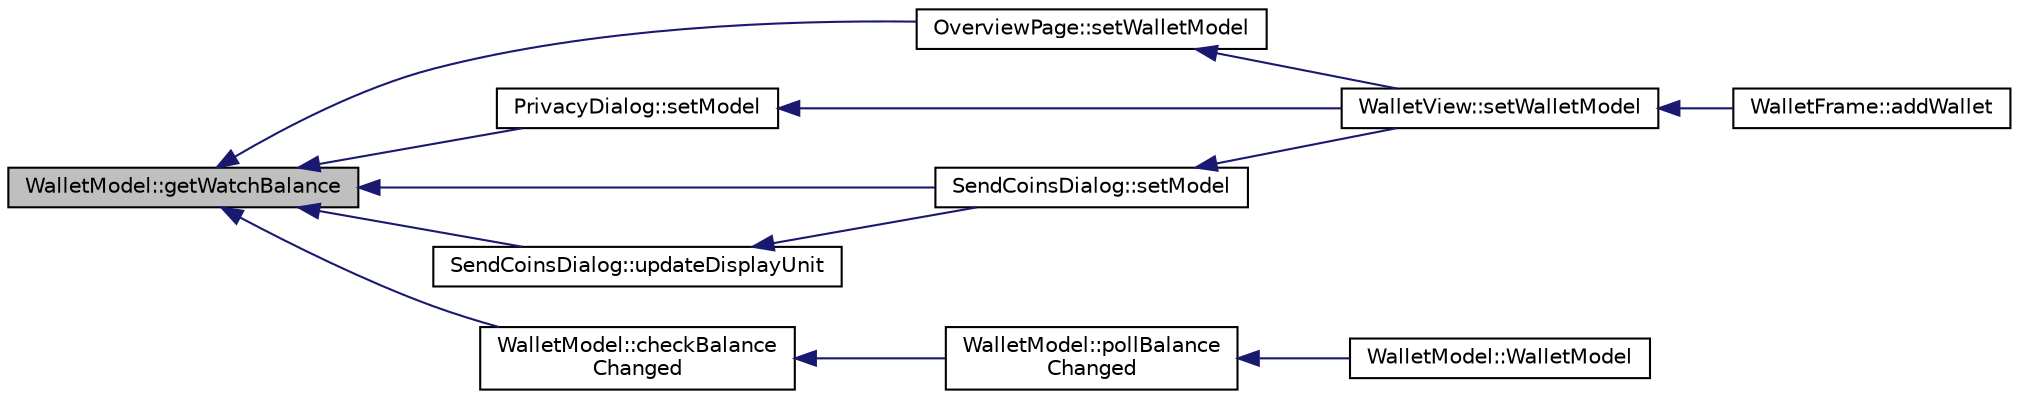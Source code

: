 digraph "WalletModel::getWatchBalance"
{
  edge [fontname="Helvetica",fontsize="10",labelfontname="Helvetica",labelfontsize="10"];
  node [fontname="Helvetica",fontsize="10",shape=record];
  rankdir="LR";
  Node769 [label="WalletModel::getWatchBalance",height=0.2,width=0.4,color="black", fillcolor="grey75", style="filled", fontcolor="black"];
  Node769 -> Node770 [dir="back",color="midnightblue",fontsize="10",style="solid",fontname="Helvetica"];
  Node770 [label="OverviewPage::setWalletModel",height=0.2,width=0.4,color="black", fillcolor="white", style="filled",URL="$class_overview_page.html#a2ed52a3a87e9c74fee38fa873c9bc71f"];
  Node770 -> Node771 [dir="back",color="midnightblue",fontsize="10",style="solid",fontname="Helvetica"];
  Node771 [label="WalletView::setWalletModel",height=0.2,width=0.4,color="black", fillcolor="white", style="filled",URL="$class_wallet_view.html#a0a37ff693a4f9c1e5ddc23f9cd3913be",tooltip="Set the wallet model. "];
  Node771 -> Node772 [dir="back",color="midnightblue",fontsize="10",style="solid",fontname="Helvetica"];
  Node772 [label="WalletFrame::addWallet",height=0.2,width=0.4,color="black", fillcolor="white", style="filled",URL="$class_wallet_frame.html#aa199c3f27654199d84c365cf86167d86"];
  Node769 -> Node773 [dir="back",color="midnightblue",fontsize="10",style="solid",fontname="Helvetica"];
  Node773 [label="PrivacyDialog::setModel",height=0.2,width=0.4,color="black", fillcolor="white", style="filled",URL="$class_privacy_dialog.html#a7a2e2a84934e59ff1ff88de325036472"];
  Node773 -> Node771 [dir="back",color="midnightblue",fontsize="10",style="solid",fontname="Helvetica"];
  Node769 -> Node774 [dir="back",color="midnightblue",fontsize="10",style="solid",fontname="Helvetica"];
  Node774 [label="SendCoinsDialog::setModel",height=0.2,width=0.4,color="black", fillcolor="white", style="filled",URL="$class_send_coins_dialog.html#a73a6c1b1850a334ee652ac167713a2aa"];
  Node774 -> Node771 [dir="back",color="midnightblue",fontsize="10",style="solid",fontname="Helvetica"];
  Node769 -> Node775 [dir="back",color="midnightblue",fontsize="10",style="solid",fontname="Helvetica"];
  Node775 [label="SendCoinsDialog::updateDisplayUnit",height=0.2,width=0.4,color="black", fillcolor="white", style="filled",URL="$class_send_coins_dialog.html#a74815ad8502b126200b6fd2e59e9f042"];
  Node775 -> Node774 [dir="back",color="midnightblue",fontsize="10",style="solid",fontname="Helvetica"];
  Node769 -> Node776 [dir="back",color="midnightblue",fontsize="10",style="solid",fontname="Helvetica"];
  Node776 [label="WalletModel::checkBalance\lChanged",height=0.2,width=0.4,color="black", fillcolor="white", style="filled",URL="$class_wallet_model.html#adcc4eb8cd71cb4de223621866bb7fb7d"];
  Node776 -> Node777 [dir="back",color="midnightblue",fontsize="10",style="solid",fontname="Helvetica"];
  Node777 [label="WalletModel::pollBalance\lChanged",height=0.2,width=0.4,color="black", fillcolor="white", style="filled",URL="$class_wallet_model.html#a51469b2d95cfd4bc0a14ee456fca7b95"];
  Node777 -> Node778 [dir="back",color="midnightblue",fontsize="10",style="solid",fontname="Helvetica"];
  Node778 [label="WalletModel::WalletModel",height=0.2,width=0.4,color="black", fillcolor="white", style="filled",URL="$class_wallet_model.html#af50d9654d2f20e4e4f0789dcb64ad6b1"];
}
